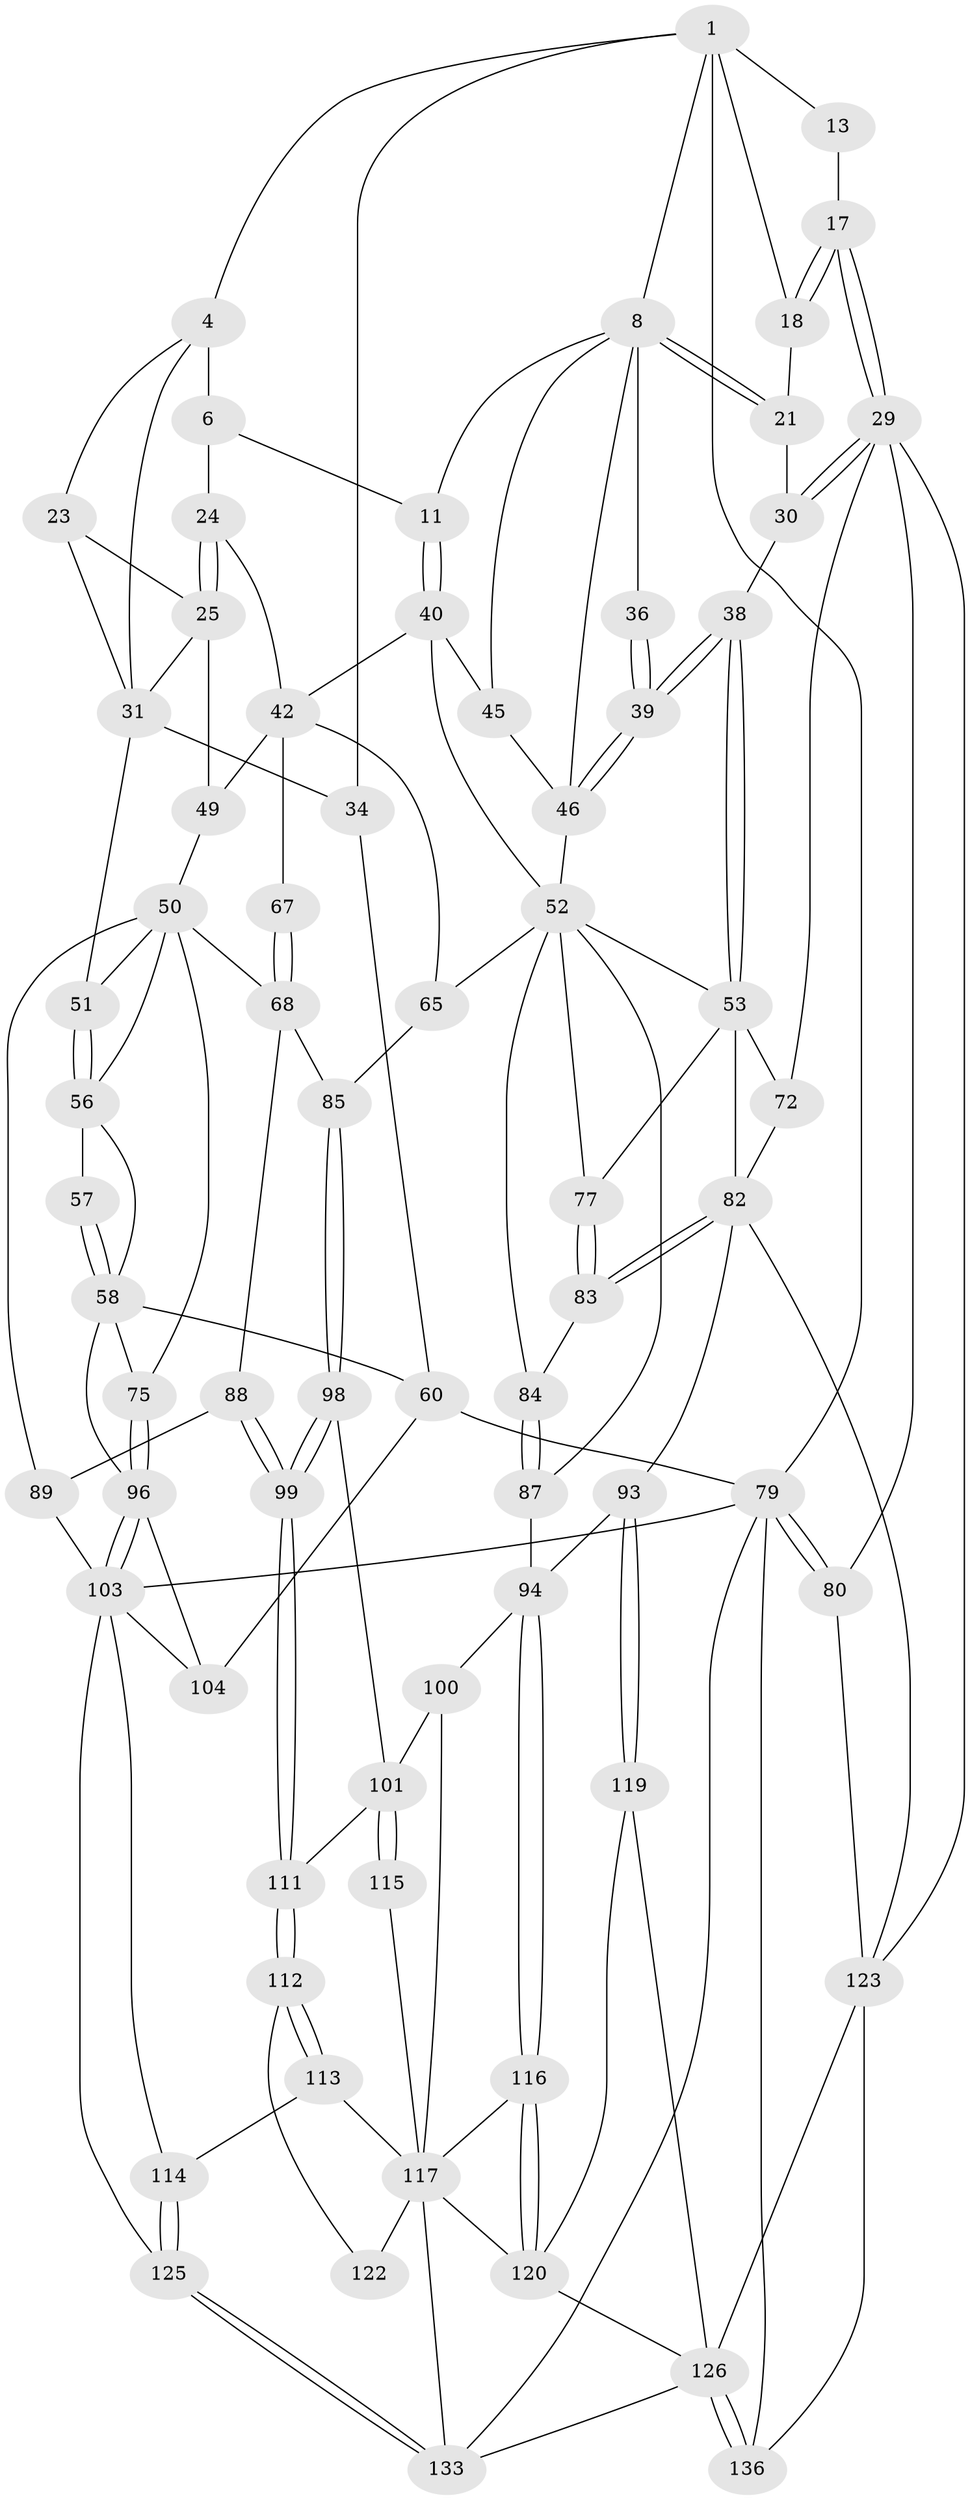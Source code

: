 // original degree distribution, {4: 0.19014084507042253, 6: 0.20422535211267606, 5: 0.5774647887323944, 3: 0.028169014084507043}
// Generated by graph-tools (version 1.1) at 2025/28/03/15/25 16:28:10]
// undirected, 71 vertices, 161 edges
graph export_dot {
graph [start="1"]
  node [color=gray90,style=filled];
  1 [pos="+0.7270594295355788+0",super="+2+7"];
  4 [pos="+0+0",super="+5+22"];
  6 [pos="+0.5939373233629045+0",super="+12"];
  8 [pos="+0.7544635363187671+0.0789544786543749",super="+9"];
  11 [pos="+0.5885284076810586+0.15154237557013225"];
  13 [pos="+0.8522488446430776+0.02903949291203228",super="+16"];
  17 [pos="+1+0.17332383827802064"];
  18 [pos="+0.8939562504363386+0.11557620592872085"];
  21 [pos="+0.8324258830305431+0.12878332290950173",super="+27"];
  23 [pos="+0.27612845990786233+0.0643893713925926",super="+26"];
  24 [pos="+0.3785469279667592+0.27883080773584945"];
  25 [pos="+0.2596632916030601+0.2137327046461252",super="+35"];
  29 [pos="+1+0.3143818887488216",super="+71"];
  30 [pos="+1+0.32364747008306505"];
  31 [pos="+0.13654136109130974+0.1385715340239685",super="+32"];
  34 [pos="+0+0.2587499582878026"];
  36 [pos="+0.7656375837988871+0.2465056053509405"];
  38 [pos="+0.8537237721485333+0.3540490028691608"];
  39 [pos="+0.8225536555032626+0.33273662984257646"];
  40 [pos="+0.5693474434064144+0.30103531518426047",super="+41"];
  42 [pos="+0.4868655066201962+0.37096911104686525",super="+66+43"];
  45 [pos="+0.6549529221555961+0.28136450605799196"];
  46 [pos="+0.702454891823849+0.3381078809627037",super="+47"];
  49 [pos="+0.29839624905752393+0.3867332121354973"];
  50 [pos="+0.17287587641444105+0.3961800665729916",super="+61"];
  51 [pos="+0.0627903097783962+0.35419036778199303"];
  52 [pos="+0.6105752474425113+0.4103430950503247",super="+55"];
  53 [pos="+0.786644189966572+0.45813717860779907",super="+73+54"];
  56 [pos="+0.07519702134687127+0.4304640887814404",super="+62"];
  57 [pos="+0.037676935943090024+0.4985650537767366"];
  58 [pos="+0+0.5862865162847438",super="+59+76"];
  60 [pos="+0+0.6014103795543505",super="+105"];
  65 [pos="+0.5094908017421442+0.6101187527753377"];
  67 [pos="+0.31601800511096706+0.48095602258643677"];
  68 [pos="+0.3048274303699531+0.5359715765381466",super="+86"];
  72 [pos="+1+0.6106485140133541"];
  75 [pos="+0.17580884370189556+0.6350255486034944"];
  77 [pos="+0.7142576489192398+0.5325869403186327"];
  79 [pos="+1+1",super="+128"];
  80 [pos="+1+0.8971822580166654"];
  82 [pos="+0.8087034794789755+0.6310006618760859",super="+91"];
  83 [pos="+0.7800780868854137+0.6168724692482057"];
  84 [pos="+0.7146259622910266+0.6000015489517522"];
  85 [pos="+0.5083699533217095+0.6105766426289455"];
  87 [pos="+0.5971900675814628+0.637962193923362"];
  88 [pos="+0.3560721584104882+0.7185219181255125"];
  89 [pos="+0.3243766112858744+0.7335507301872131",super="+90"];
  93 [pos="+0.7571866343038385+0.7163501115331028"];
  94 [pos="+0.6543875522627426+0.708694964862098",super="+95"];
  96 [pos="+0.17507908972455236+0.6363823309408982",super="+97"];
  98 [pos="+0.4959058925258708+0.6334658199114555"];
  99 [pos="+0.39734225749324414+0.7292481458023423"];
  100 [pos="+0.5641433959700184+0.7718181822532215"];
  101 [pos="+0.528577115843411+0.7668922955369626",super="+102"];
  103 [pos="+0.21006530326353148+0.7063961007924394",super="+106"];
  104 [pos="+0.07756289365204502+0.7629685403120473"];
  111 [pos="+0.41181904912361317+0.7593066442933672"];
  112 [pos="+0.37933212779689246+0.8604043103679422"];
  113 [pos="+0.3556478506154524+0.8733937835591976"];
  114 [pos="+0.3010840958204517+0.8447009054843213"];
  115 [pos="+0.48268139552115663+0.8229175042796344"];
  116 [pos="+0.6553347703996324+0.8417020508163616"];
  117 [pos="+0.5743208504170426+0.8284617850367072",super="+118+129"];
  119 [pos="+0.6937932757995774+0.8764693068125393"];
  120 [pos="+0.6725588468123862+0.8658497090321017",super="+131"];
  122 [pos="+0.47123674690093215+0.8683303341929381"];
  123 [pos="+0.9321808774731588+0.8622090985840217",super="+124+135"];
  125 [pos="+0.2016243652567533+0.8708686798548618"];
  126 [pos="+0.7885281988077106+0.8976496812518797",super="+127"];
  133 [pos="+0.08973322541095642+1",super="+139"];
  136 [pos="+0.8137302768281762+0.948545024729592",super="+140"];
  1 -- 34;
  1 -- 4;
  1 -- 13 [weight=2];
  1 -- 79 [weight=2];
  1 -- 8;
  1 -- 18;
  4 -- 6 [weight=2];
  4 -- 23;
  4 -- 31;
  6 -- 24;
  6 -- 11;
  8 -- 21 [weight=2];
  8 -- 21;
  8 -- 36 [weight=2];
  8 -- 11;
  8 -- 45;
  8 -- 46;
  11 -- 40;
  11 -- 40;
  13 -- 17;
  17 -- 18;
  17 -- 18;
  17 -- 29;
  17 -- 29;
  18 -- 21;
  21 -- 30;
  23 -- 25;
  23 -- 31;
  24 -- 25;
  24 -- 25;
  24 -- 42;
  25 -- 49;
  25 -- 31;
  29 -- 30;
  29 -- 30;
  29 -- 72;
  29 -- 80;
  29 -- 123;
  30 -- 38;
  31 -- 34;
  31 -- 51;
  34 -- 60;
  36 -- 39;
  36 -- 39;
  38 -- 39;
  38 -- 39;
  38 -- 53;
  38 -- 53;
  39 -- 46;
  39 -- 46;
  40 -- 45;
  40 -- 42;
  40 -- 52;
  42 -- 65;
  42 -- 67 [weight=2];
  42 -- 49;
  45 -- 46;
  46 -- 52;
  49 -- 50;
  50 -- 51;
  50 -- 68;
  50 -- 56;
  50 -- 89;
  50 -- 75;
  51 -- 56;
  51 -- 56;
  52 -- 65;
  52 -- 53;
  52 -- 84;
  52 -- 87;
  52 -- 77;
  53 -- 72;
  53 -- 82;
  53 -- 77;
  56 -- 57 [weight=2];
  56 -- 58;
  57 -- 58;
  57 -- 58;
  58 -- 96;
  58 -- 60;
  58 -- 75;
  60 -- 104;
  60 -- 79;
  65 -- 85;
  67 -- 68;
  67 -- 68;
  68 -- 88;
  68 -- 85;
  72 -- 82;
  75 -- 96;
  75 -- 96;
  77 -- 83;
  77 -- 83;
  79 -- 80;
  79 -- 80;
  79 -- 136;
  79 -- 133;
  79 -- 103;
  80 -- 123;
  82 -- 83;
  82 -- 83;
  82 -- 123;
  82 -- 93;
  83 -- 84;
  84 -- 87;
  84 -- 87;
  85 -- 98;
  85 -- 98;
  87 -- 94;
  88 -- 89;
  88 -- 99;
  88 -- 99;
  89 -- 103 [weight=2];
  93 -- 94;
  93 -- 119;
  93 -- 119;
  94 -- 116;
  94 -- 116;
  94 -- 100;
  96 -- 103;
  96 -- 103;
  96 -- 104;
  98 -- 99;
  98 -- 99;
  98 -- 101;
  99 -- 111;
  99 -- 111;
  100 -- 101;
  100 -- 117;
  101 -- 115 [weight=2];
  101 -- 115;
  101 -- 111;
  103 -- 114;
  103 -- 104;
  103 -- 125;
  111 -- 112;
  111 -- 112;
  112 -- 113;
  112 -- 113;
  112 -- 122;
  113 -- 114;
  113 -- 117;
  114 -- 125;
  114 -- 125;
  115 -- 117;
  116 -- 117;
  116 -- 120;
  116 -- 120;
  117 -- 122 [weight=2];
  117 -- 133;
  117 -- 120;
  119 -- 120;
  119 -- 126;
  120 -- 126;
  123 -- 126;
  123 -- 136 [weight=2];
  125 -- 133;
  125 -- 133;
  126 -- 136 [weight=2];
  126 -- 136;
  126 -- 133;
}
